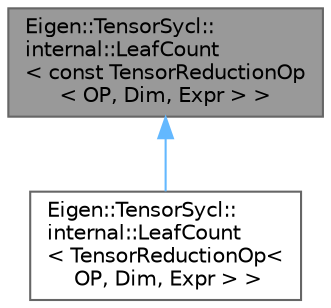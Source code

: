 digraph "Eigen::TensorSycl::internal::LeafCount&lt; const TensorReductionOp&lt; OP, Dim, Expr &gt; &gt;"
{
 // LATEX_PDF_SIZE
  bgcolor="transparent";
  edge [fontname=Helvetica,fontsize=10,labelfontname=Helvetica,labelfontsize=10];
  node [fontname=Helvetica,fontsize=10,shape=box,height=0.2,width=0.4];
  Node1 [id="Node000001",label="Eigen::TensorSycl::\linternal::LeafCount\l\< const TensorReductionOp\l\< OP, Dim, Expr \> \>",height=0.2,width=0.4,color="gray40", fillcolor="grey60", style="filled", fontcolor="black",tooltip="specialisation of the LeafCount struct when the node type is const TensorReductionOp"];
  Node1 -> Node2 [id="edge2_Node000001_Node000002",dir="back",color="steelblue1",style="solid",tooltip=" "];
  Node2 [id="Node000002",label="Eigen::TensorSycl::\linternal::LeafCount\l\< TensorReductionOp\<\l OP, Dim, Expr \> \>",height=0.2,width=0.4,color="gray40", fillcolor="white", style="filled",URL="$struct_eigen_1_1_tensor_sycl_1_1internal_1_1_leaf_count_3_01_tensor_reduction_op_3_01_o_p_00_01_dim_00_01_expr_01_4_01_4.html",tooltip="specialisation of the LeafCount struct when the node type is TensorReductionOp"];
}
